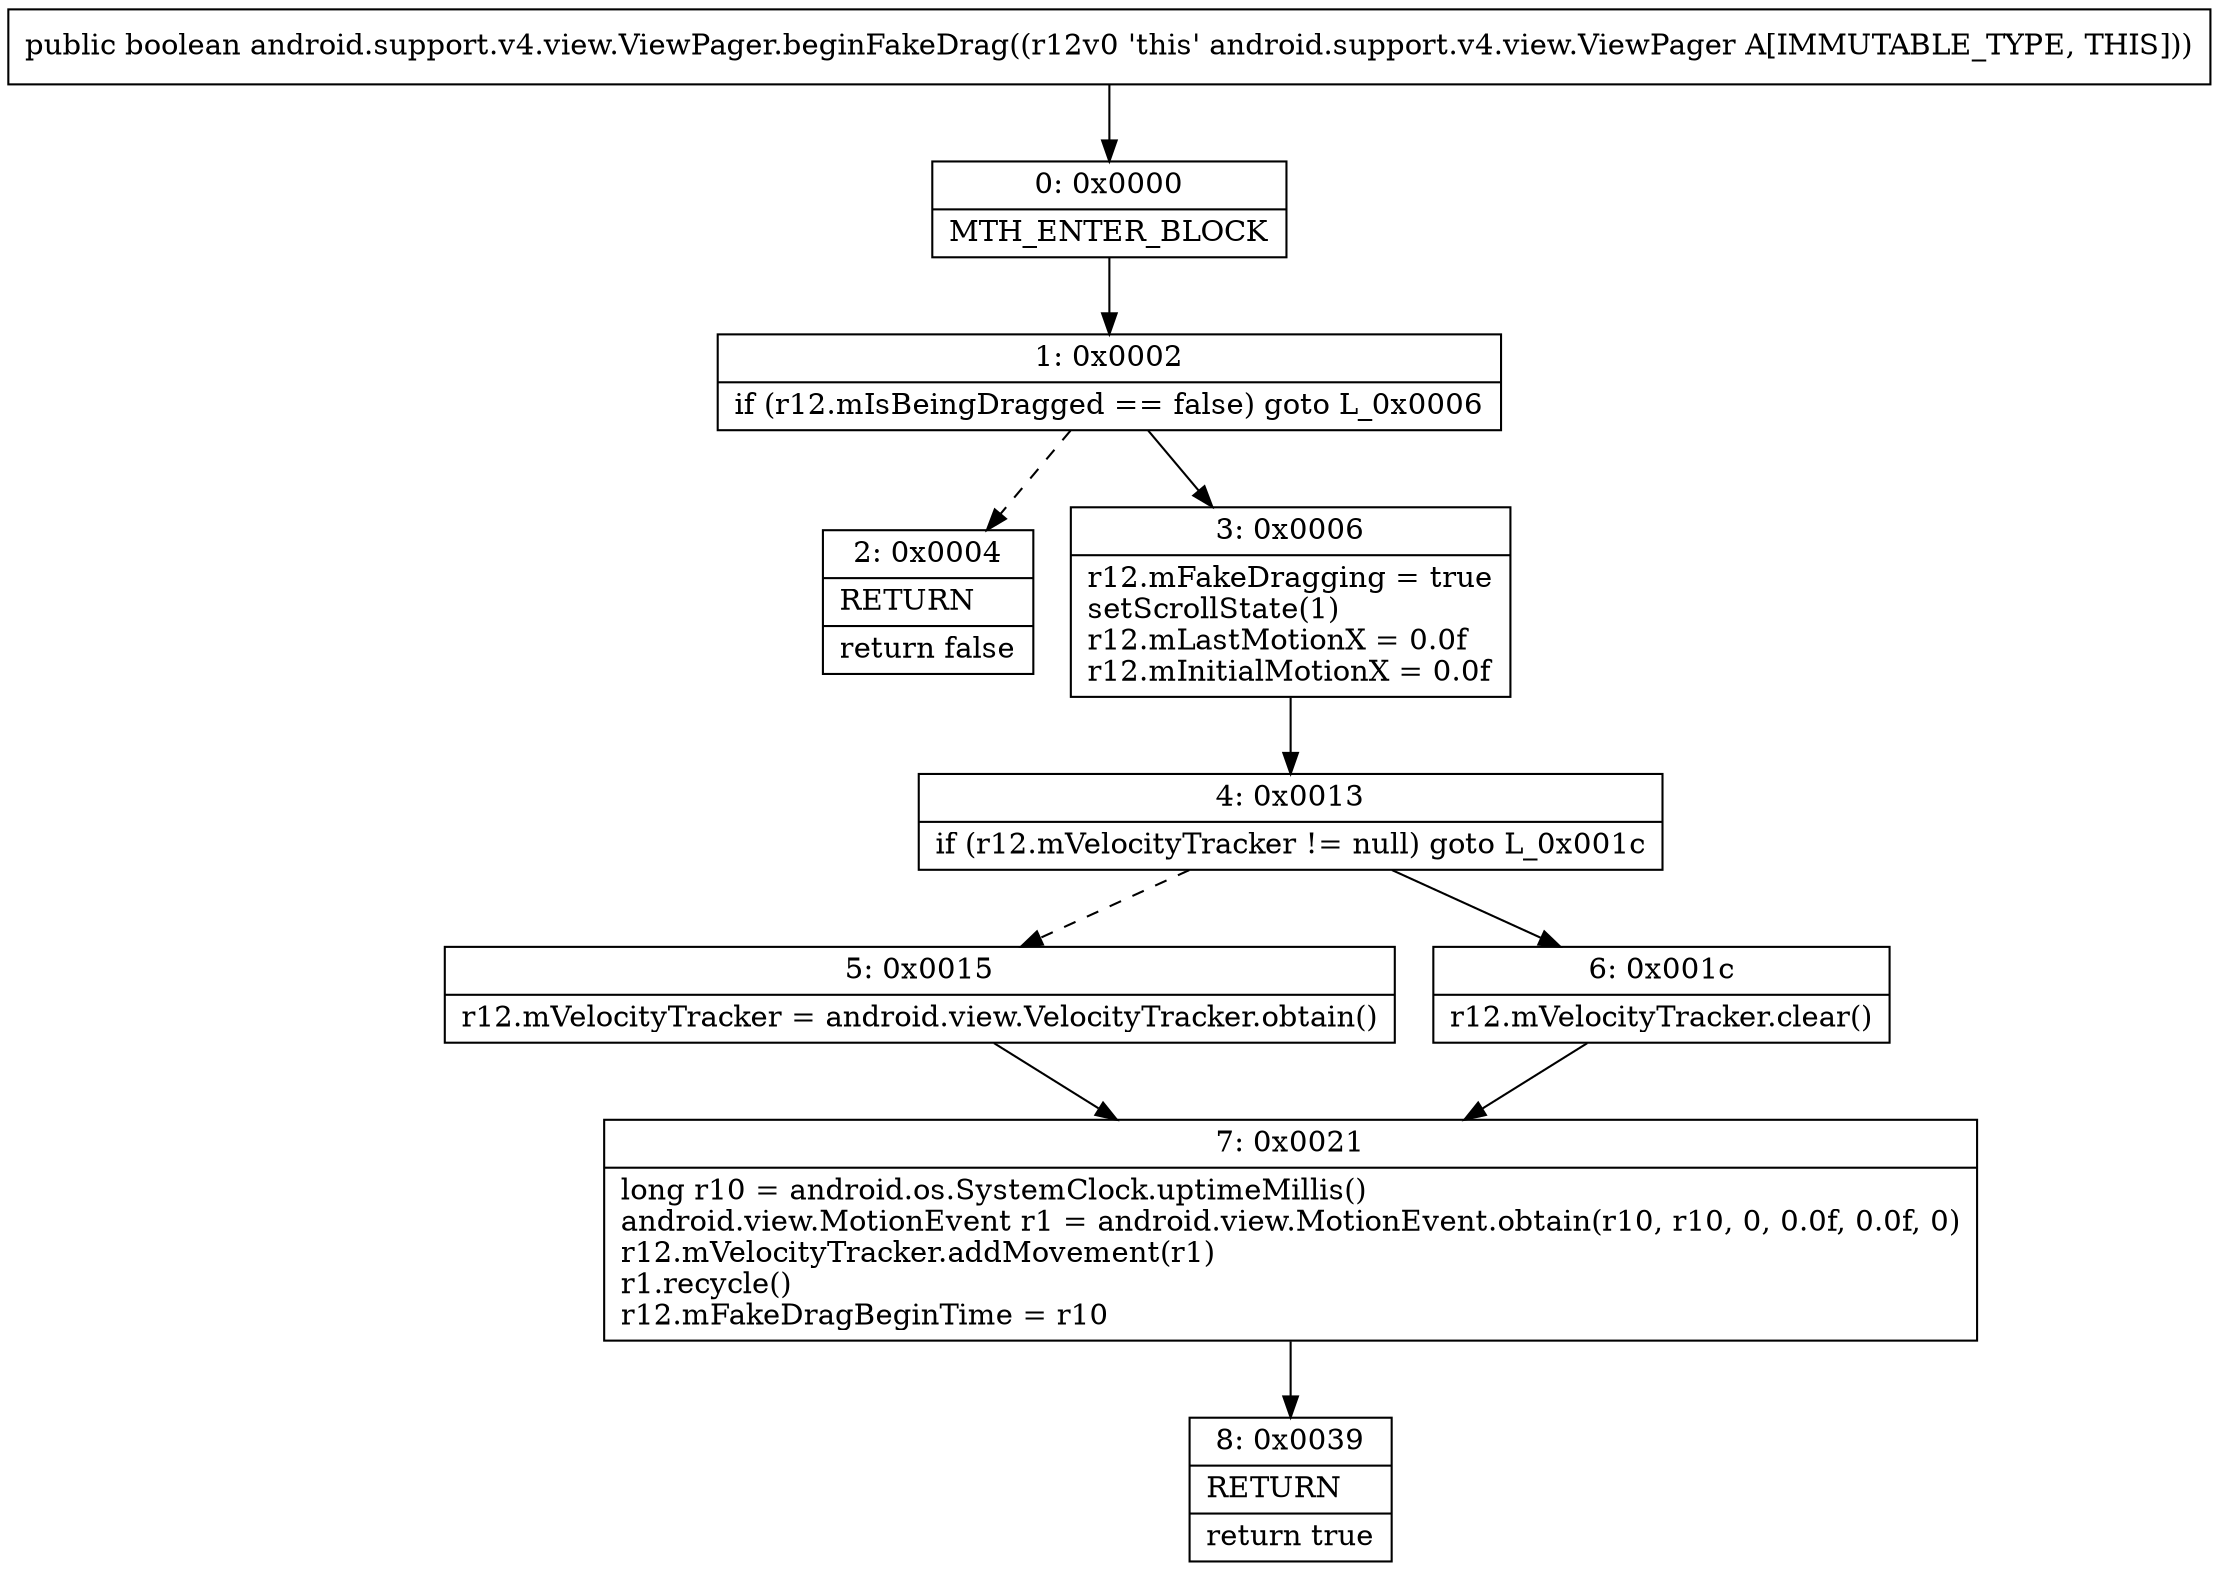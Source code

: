 digraph "CFG forandroid.support.v4.view.ViewPager.beginFakeDrag()Z" {
Node_0 [shape=record,label="{0\:\ 0x0000|MTH_ENTER_BLOCK\l}"];
Node_1 [shape=record,label="{1\:\ 0x0002|if (r12.mIsBeingDragged == false) goto L_0x0006\l}"];
Node_2 [shape=record,label="{2\:\ 0x0004|RETURN\l|return false\l}"];
Node_3 [shape=record,label="{3\:\ 0x0006|r12.mFakeDragging = true\lsetScrollState(1)\lr12.mLastMotionX = 0.0f\lr12.mInitialMotionX = 0.0f\l}"];
Node_4 [shape=record,label="{4\:\ 0x0013|if (r12.mVelocityTracker != null) goto L_0x001c\l}"];
Node_5 [shape=record,label="{5\:\ 0x0015|r12.mVelocityTracker = android.view.VelocityTracker.obtain()\l}"];
Node_6 [shape=record,label="{6\:\ 0x001c|r12.mVelocityTracker.clear()\l}"];
Node_7 [shape=record,label="{7\:\ 0x0021|long r10 = android.os.SystemClock.uptimeMillis()\landroid.view.MotionEvent r1 = android.view.MotionEvent.obtain(r10, r10, 0, 0.0f, 0.0f, 0)\lr12.mVelocityTracker.addMovement(r1)\lr1.recycle()\lr12.mFakeDragBeginTime = r10\l}"];
Node_8 [shape=record,label="{8\:\ 0x0039|RETURN\l|return true\l}"];
MethodNode[shape=record,label="{public boolean android.support.v4.view.ViewPager.beginFakeDrag((r12v0 'this' android.support.v4.view.ViewPager A[IMMUTABLE_TYPE, THIS])) }"];
MethodNode -> Node_0;
Node_0 -> Node_1;
Node_1 -> Node_2[style=dashed];
Node_1 -> Node_3;
Node_3 -> Node_4;
Node_4 -> Node_5[style=dashed];
Node_4 -> Node_6;
Node_5 -> Node_7;
Node_6 -> Node_7;
Node_7 -> Node_8;
}

